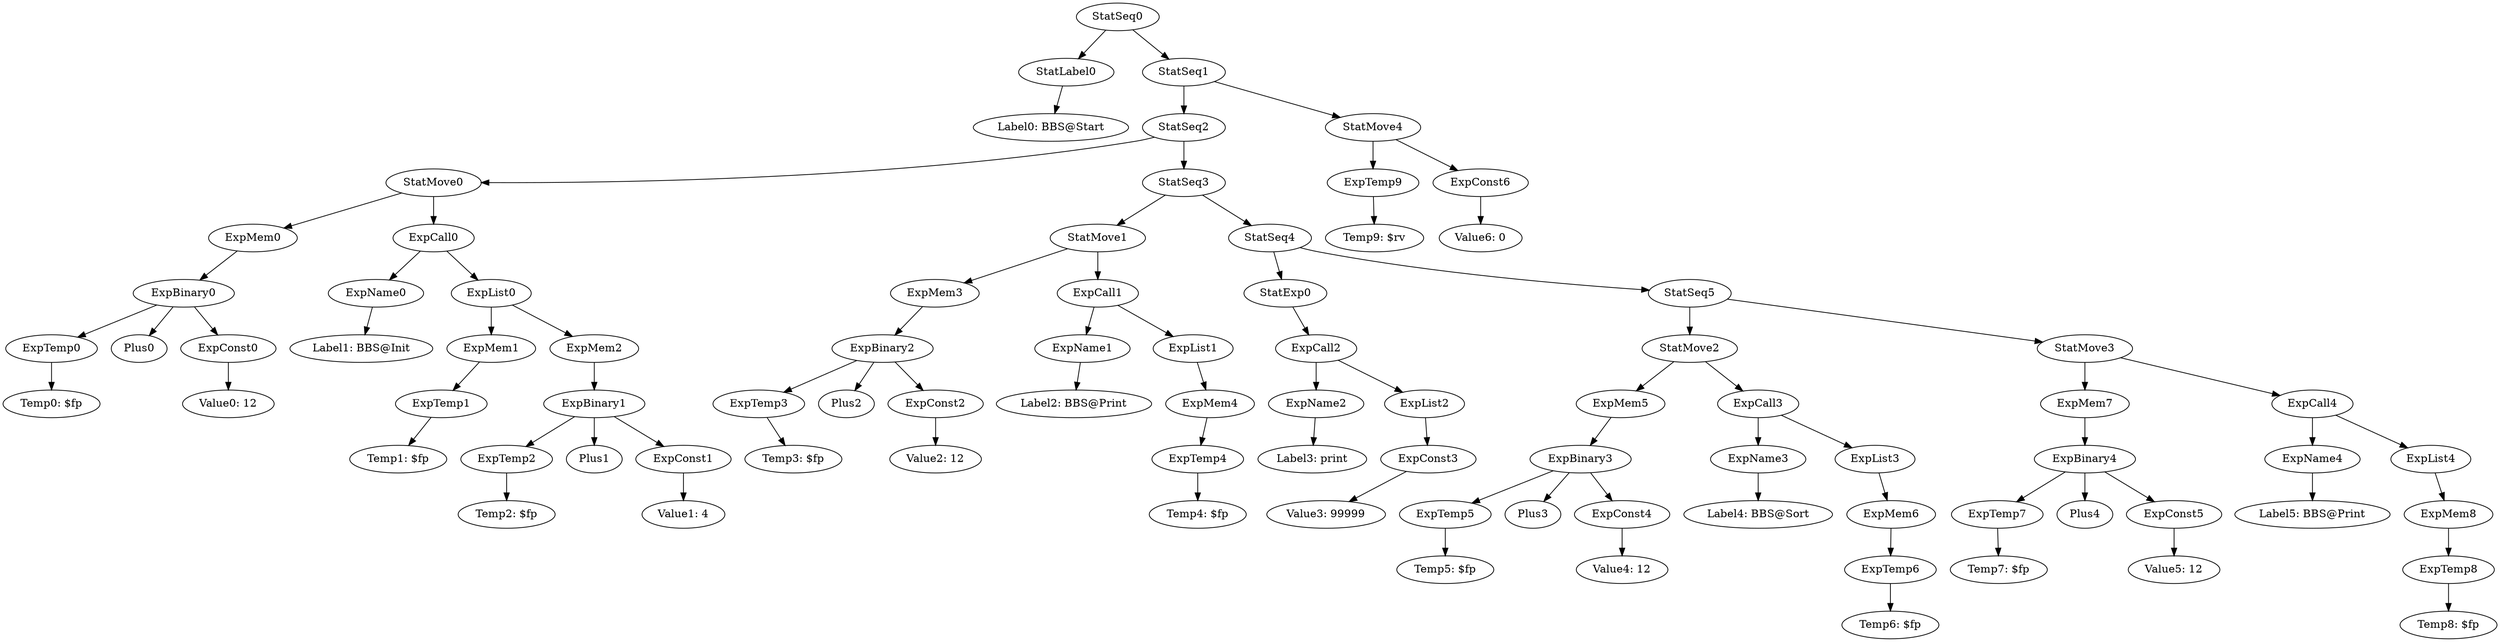 digraph {
	ordering = out;
	StatMove4 -> ExpTemp9;
	StatMove4 -> ExpConst6;
	ExpTemp9 -> "Temp9: $rv";
	StatSeq1 -> StatSeq2;
	StatSeq1 -> StatMove4;
	ExpMem8 -> ExpTemp8;
	ExpTemp8 -> "Temp8: $fp";
	ExpCall4 -> ExpName4;
	ExpCall4 -> ExpList4;
	StatMove3 -> ExpMem7;
	StatMove3 -> ExpCall4;
	ExpConst5 -> "Value5: 12";
	ExpCall2 -> ExpName2;
	ExpCall2 -> ExpList2;
	StatSeq2 -> StatMove0;
	StatSeq2 -> StatSeq3;
	StatMove1 -> ExpMem3;
	StatMove1 -> ExpCall1;
	StatSeq5 -> StatMove2;
	StatSeq5 -> StatMove3;
	ExpConst1 -> "Value1: 4";
	ExpTemp2 -> "Temp2: $fp";
	ExpList0 -> ExpMem1;
	ExpList0 -> ExpMem2;
	ExpList4 -> ExpMem8;
	ExpBinary0 -> ExpTemp0;
	ExpBinary0 -> Plus0;
	ExpBinary0 -> ExpConst0;
	ExpName4 -> "Label5: BBS@Print";
	ExpMem4 -> ExpTemp4;
	StatMove0 -> ExpMem0;
	StatMove0 -> ExpCall0;
	ExpMem2 -> ExpBinary1;
	ExpCall0 -> ExpName0;
	ExpCall0 -> ExpList0;
	StatSeq4 -> StatExp0;
	StatSeq4 -> StatSeq5;
	ExpTemp3 -> "Temp3: $fp";
	ExpTemp1 -> "Temp1: $fp";
	ExpName2 -> "Label3: print";
	ExpTemp5 -> "Temp5: $fp";
	ExpConst6 -> "Value6: 0";
	ExpMem1 -> ExpTemp1;
	ExpBinary4 -> ExpTemp7;
	ExpBinary4 -> Plus4;
	ExpBinary4 -> ExpConst5;
	ExpConst0 -> "Value0: 12";
	ExpMem3 -> ExpBinary2;
	ExpMem0 -> ExpBinary0;
	ExpCall3 -> ExpName3;
	ExpCall3 -> ExpList3;
	ExpBinary1 -> ExpTemp2;
	ExpBinary1 -> Plus1;
	ExpBinary1 -> ExpConst1;
	ExpList1 -> ExpMem4;
	ExpMem5 -> ExpBinary3;
	StatLabel0 -> "Label0: BBS@Start";
	ExpBinary2 -> ExpTemp3;
	ExpBinary2 -> Plus2;
	ExpBinary2 -> ExpConst2;
	ExpName0 -> "Label1: BBS@Init";
	ExpName1 -> "Label2: BBS@Print";
	ExpCall1 -> ExpName1;
	ExpCall1 -> ExpList1;
	ExpTemp4 -> "Temp4: $fp";
	ExpTemp0 -> "Temp0: $fp";
	ExpTemp7 -> "Temp7: $fp";
	ExpMem7 -> ExpBinary4;
	StatSeq3 -> StatMove1;
	StatSeq3 -> StatSeq4;
	ExpConst3 -> "Value3: 99999";
	ExpList2 -> ExpConst3;
	StatSeq0 -> StatLabel0;
	StatSeq0 -> StatSeq1;
	StatExp0 -> ExpCall2;
	ExpConst4 -> "Value4: 12";
	ExpConst2 -> "Value2: 12";
	ExpBinary3 -> ExpTemp5;
	ExpBinary3 -> Plus3;
	ExpBinary3 -> ExpConst4;
	StatMove2 -> ExpMem5;
	StatMove2 -> ExpCall3;
	ExpName3 -> "Label4: BBS@Sort";
	ExpTemp6 -> "Temp6: $fp";
	ExpMem6 -> ExpTemp6;
	ExpList3 -> ExpMem6;
}

